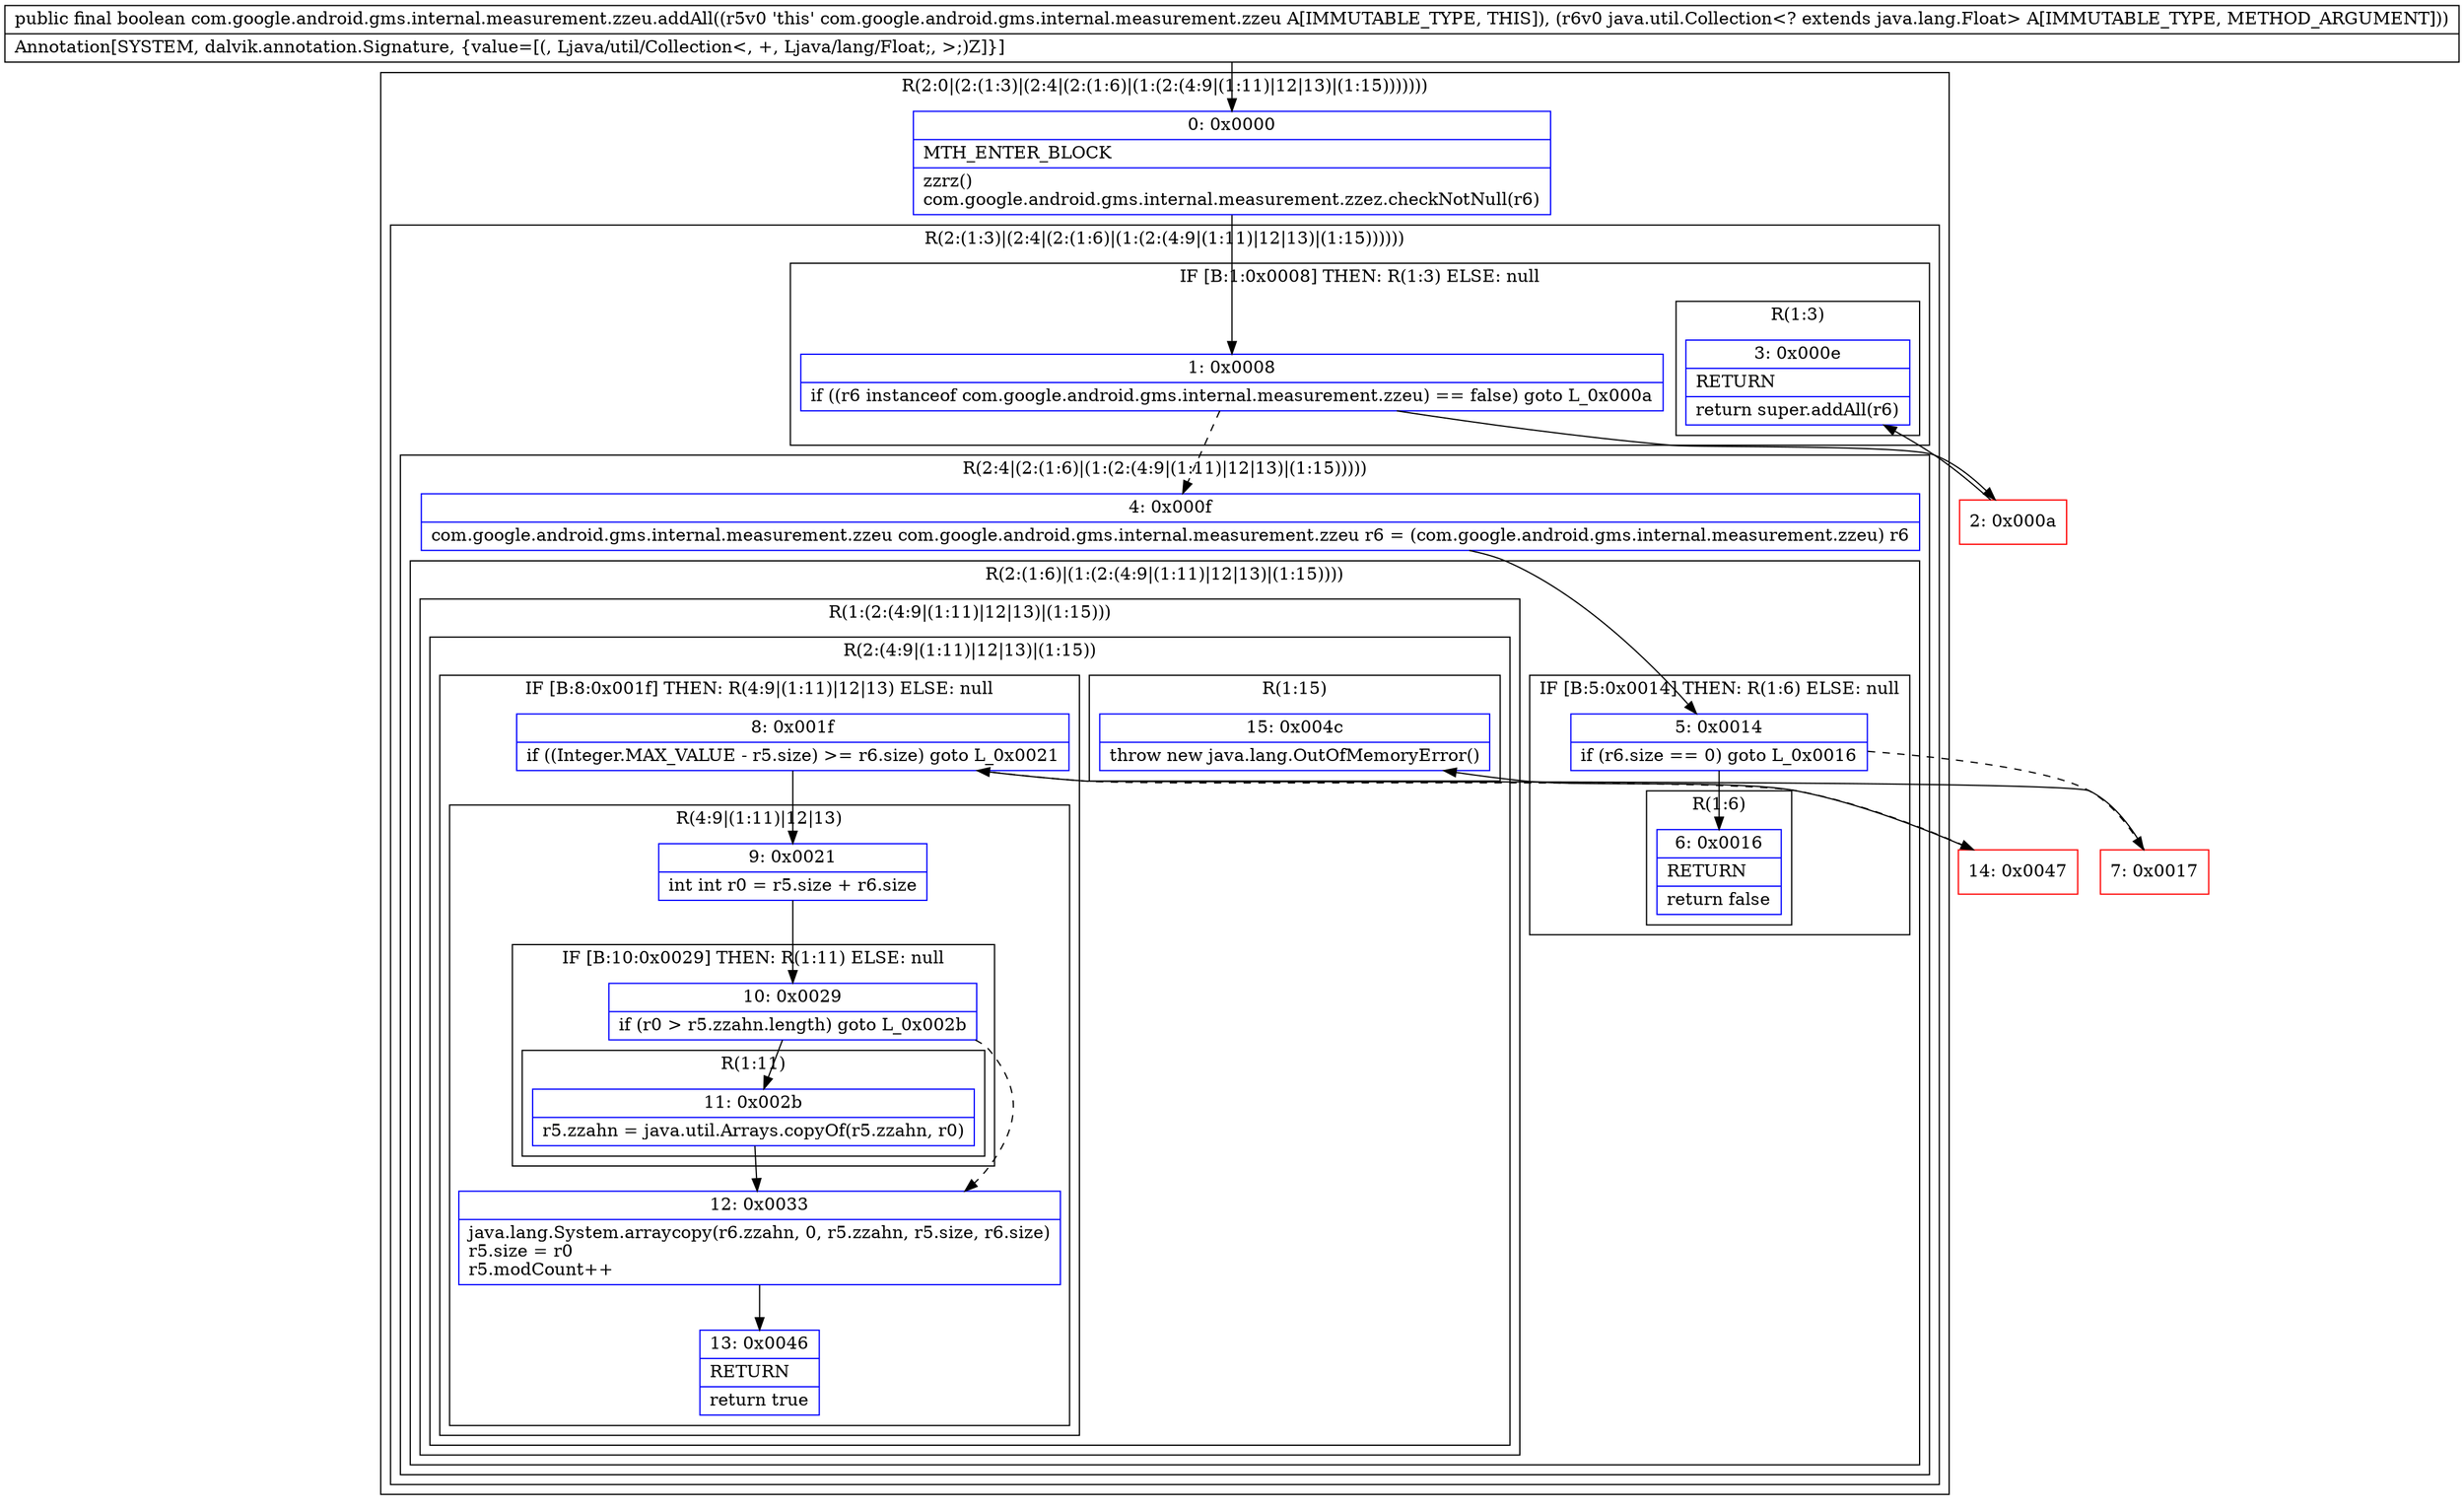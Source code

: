 digraph "CFG forcom.google.android.gms.internal.measurement.zzeu.addAll(Ljava\/util\/Collection;)Z" {
subgraph cluster_Region_964211321 {
label = "R(2:0|(2:(1:3)|(2:4|(2:(1:6)|(1:(2:(4:9|(1:11)|12|13)|(1:15)))))))";
node [shape=record,color=blue];
Node_0 [shape=record,label="{0\:\ 0x0000|MTH_ENTER_BLOCK\l|zzrz()\lcom.google.android.gms.internal.measurement.zzez.checkNotNull(r6)\l}"];
subgraph cluster_Region_1205722838 {
label = "R(2:(1:3)|(2:4|(2:(1:6)|(1:(2:(4:9|(1:11)|12|13)|(1:15))))))";
node [shape=record,color=blue];
subgraph cluster_IfRegion_2096088011 {
label = "IF [B:1:0x0008] THEN: R(1:3) ELSE: null";
node [shape=record,color=blue];
Node_1 [shape=record,label="{1\:\ 0x0008|if ((r6 instanceof com.google.android.gms.internal.measurement.zzeu) == false) goto L_0x000a\l}"];
subgraph cluster_Region_1448683710 {
label = "R(1:3)";
node [shape=record,color=blue];
Node_3 [shape=record,label="{3\:\ 0x000e|RETURN\l|return super.addAll(r6)\l}"];
}
}
subgraph cluster_Region_1856305043 {
label = "R(2:4|(2:(1:6)|(1:(2:(4:9|(1:11)|12|13)|(1:15)))))";
node [shape=record,color=blue];
Node_4 [shape=record,label="{4\:\ 0x000f|com.google.android.gms.internal.measurement.zzeu com.google.android.gms.internal.measurement.zzeu r6 = (com.google.android.gms.internal.measurement.zzeu) r6\l}"];
subgraph cluster_Region_709800822 {
label = "R(2:(1:6)|(1:(2:(4:9|(1:11)|12|13)|(1:15))))";
node [shape=record,color=blue];
subgraph cluster_IfRegion_637864703 {
label = "IF [B:5:0x0014] THEN: R(1:6) ELSE: null";
node [shape=record,color=blue];
Node_5 [shape=record,label="{5\:\ 0x0014|if (r6.size == 0) goto L_0x0016\l}"];
subgraph cluster_Region_55370631 {
label = "R(1:6)";
node [shape=record,color=blue];
Node_6 [shape=record,label="{6\:\ 0x0016|RETURN\l|return false\l}"];
}
}
subgraph cluster_Region_20945342 {
label = "R(1:(2:(4:9|(1:11)|12|13)|(1:15)))";
node [shape=record,color=blue];
subgraph cluster_Region_515661311 {
label = "R(2:(4:9|(1:11)|12|13)|(1:15))";
node [shape=record,color=blue];
subgraph cluster_IfRegion_1609738461 {
label = "IF [B:8:0x001f] THEN: R(4:9|(1:11)|12|13) ELSE: null";
node [shape=record,color=blue];
Node_8 [shape=record,label="{8\:\ 0x001f|if ((Integer.MAX_VALUE \- r5.size) \>= r6.size) goto L_0x0021\l}"];
subgraph cluster_Region_150694528 {
label = "R(4:9|(1:11)|12|13)";
node [shape=record,color=blue];
Node_9 [shape=record,label="{9\:\ 0x0021|int int r0 = r5.size + r6.size\l}"];
subgraph cluster_IfRegion_1093278819 {
label = "IF [B:10:0x0029] THEN: R(1:11) ELSE: null";
node [shape=record,color=blue];
Node_10 [shape=record,label="{10\:\ 0x0029|if (r0 \> r5.zzahn.length) goto L_0x002b\l}"];
subgraph cluster_Region_1341563979 {
label = "R(1:11)";
node [shape=record,color=blue];
Node_11 [shape=record,label="{11\:\ 0x002b|r5.zzahn = java.util.Arrays.copyOf(r5.zzahn, r0)\l}"];
}
}
Node_12 [shape=record,label="{12\:\ 0x0033|java.lang.System.arraycopy(r6.zzahn, 0, r5.zzahn, r5.size, r6.size)\lr5.size = r0\lr5.modCount++\l}"];
Node_13 [shape=record,label="{13\:\ 0x0046|RETURN\l|return true\l}"];
}
}
subgraph cluster_Region_1102485597 {
label = "R(1:15)";
node [shape=record,color=blue];
Node_15 [shape=record,label="{15\:\ 0x004c|throw new java.lang.OutOfMemoryError()\l}"];
}
}
}
}
}
}
}
Node_2 [shape=record,color=red,label="{2\:\ 0x000a}"];
Node_7 [shape=record,color=red,label="{7\:\ 0x0017}"];
Node_14 [shape=record,color=red,label="{14\:\ 0x0047}"];
MethodNode[shape=record,label="{public final boolean com.google.android.gms.internal.measurement.zzeu.addAll((r5v0 'this' com.google.android.gms.internal.measurement.zzeu A[IMMUTABLE_TYPE, THIS]), (r6v0 java.util.Collection\<? extends java.lang.Float\> A[IMMUTABLE_TYPE, METHOD_ARGUMENT]))  | Annotation[SYSTEM, dalvik.annotation.Signature, \{value=[(, Ljava\/util\/Collection\<, +, Ljava\/lang\/Float;, \>;)Z]\}]\l}"];
MethodNode -> Node_0;
Node_0 -> Node_1;
Node_1 -> Node_2;
Node_1 -> Node_4[style=dashed];
Node_4 -> Node_5;
Node_5 -> Node_6;
Node_5 -> Node_7[style=dashed];
Node_8 -> Node_9;
Node_8 -> Node_14[style=dashed];
Node_9 -> Node_10;
Node_10 -> Node_11;
Node_10 -> Node_12[style=dashed];
Node_11 -> Node_12;
Node_12 -> Node_13;
Node_2 -> Node_3;
Node_7 -> Node_8;
Node_14 -> Node_15;
}

